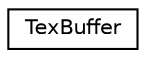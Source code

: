 digraph "クラス階層図"
{
 // LATEX_PDF_SIZE
  edge [fontname="Helvetica",fontsize="10",labelfontname="Helvetica",labelfontsize="10"];
  node [fontname="Helvetica",fontsize="10",shape=record];
  rankdir="LR";
  Node0 [label="TexBuffer",height=0.2,width=0.4,color="black", fillcolor="white", style="filled",URL="$class_tex_buffer.html",tooltip=" "];
}
